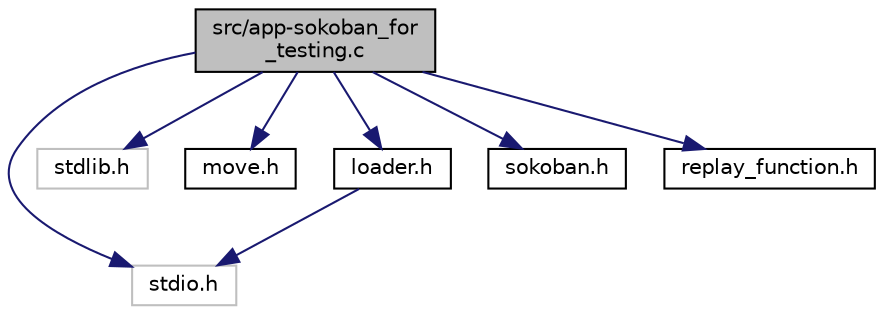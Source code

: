 digraph "src/app-sokoban_for_testing.c"
{
 // LATEX_PDF_SIZE
  edge [fontname="Helvetica",fontsize="10",labelfontname="Helvetica",labelfontsize="10"];
  node [fontname="Helvetica",fontsize="10",shape=record];
  Node1 [label="src/app-sokoban_for\l_testing.c",height=0.2,width=0.4,color="black", fillcolor="grey75", style="filled", fontcolor="black",tooltip="A simple program to try all function load move print and replay on a file."];
  Node1 -> Node2 [color="midnightblue",fontsize="10",style="solid"];
  Node2 [label="stdio.h",height=0.2,width=0.4,color="grey75", fillcolor="white", style="filled",tooltip=" "];
  Node1 -> Node3 [color="midnightblue",fontsize="10",style="solid"];
  Node3 [label="stdlib.h",height=0.2,width=0.4,color="grey75", fillcolor="white", style="filled",tooltip=" "];
  Node1 -> Node4 [color="midnightblue",fontsize="10",style="solid"];
  Node4 [label="move.h",height=0.2,width=0.4,color="black", fillcolor="white", style="filled",URL="$move_8h_source.html",tooltip=" "];
  Node1 -> Node5 [color="midnightblue",fontsize="10",style="solid"];
  Node5 [label="loader.h",height=0.2,width=0.4,color="black", fillcolor="white", style="filled",URL="$loader_8h_source.html",tooltip=" "];
  Node5 -> Node2 [color="midnightblue",fontsize="10",style="solid"];
  Node1 -> Node6 [color="midnightblue",fontsize="10",style="solid"];
  Node6 [label="sokoban.h",height=0.2,width=0.4,color="black", fillcolor="white", style="filled",URL="$sokoban_8h_source.html",tooltip=" "];
  Node1 -> Node7 [color="midnightblue",fontsize="10",style="solid"];
  Node7 [label="replay_function.h",height=0.2,width=0.4,color="black", fillcolor="white", style="filled",URL="$replay__function_8h_source.html",tooltip=" "];
}
